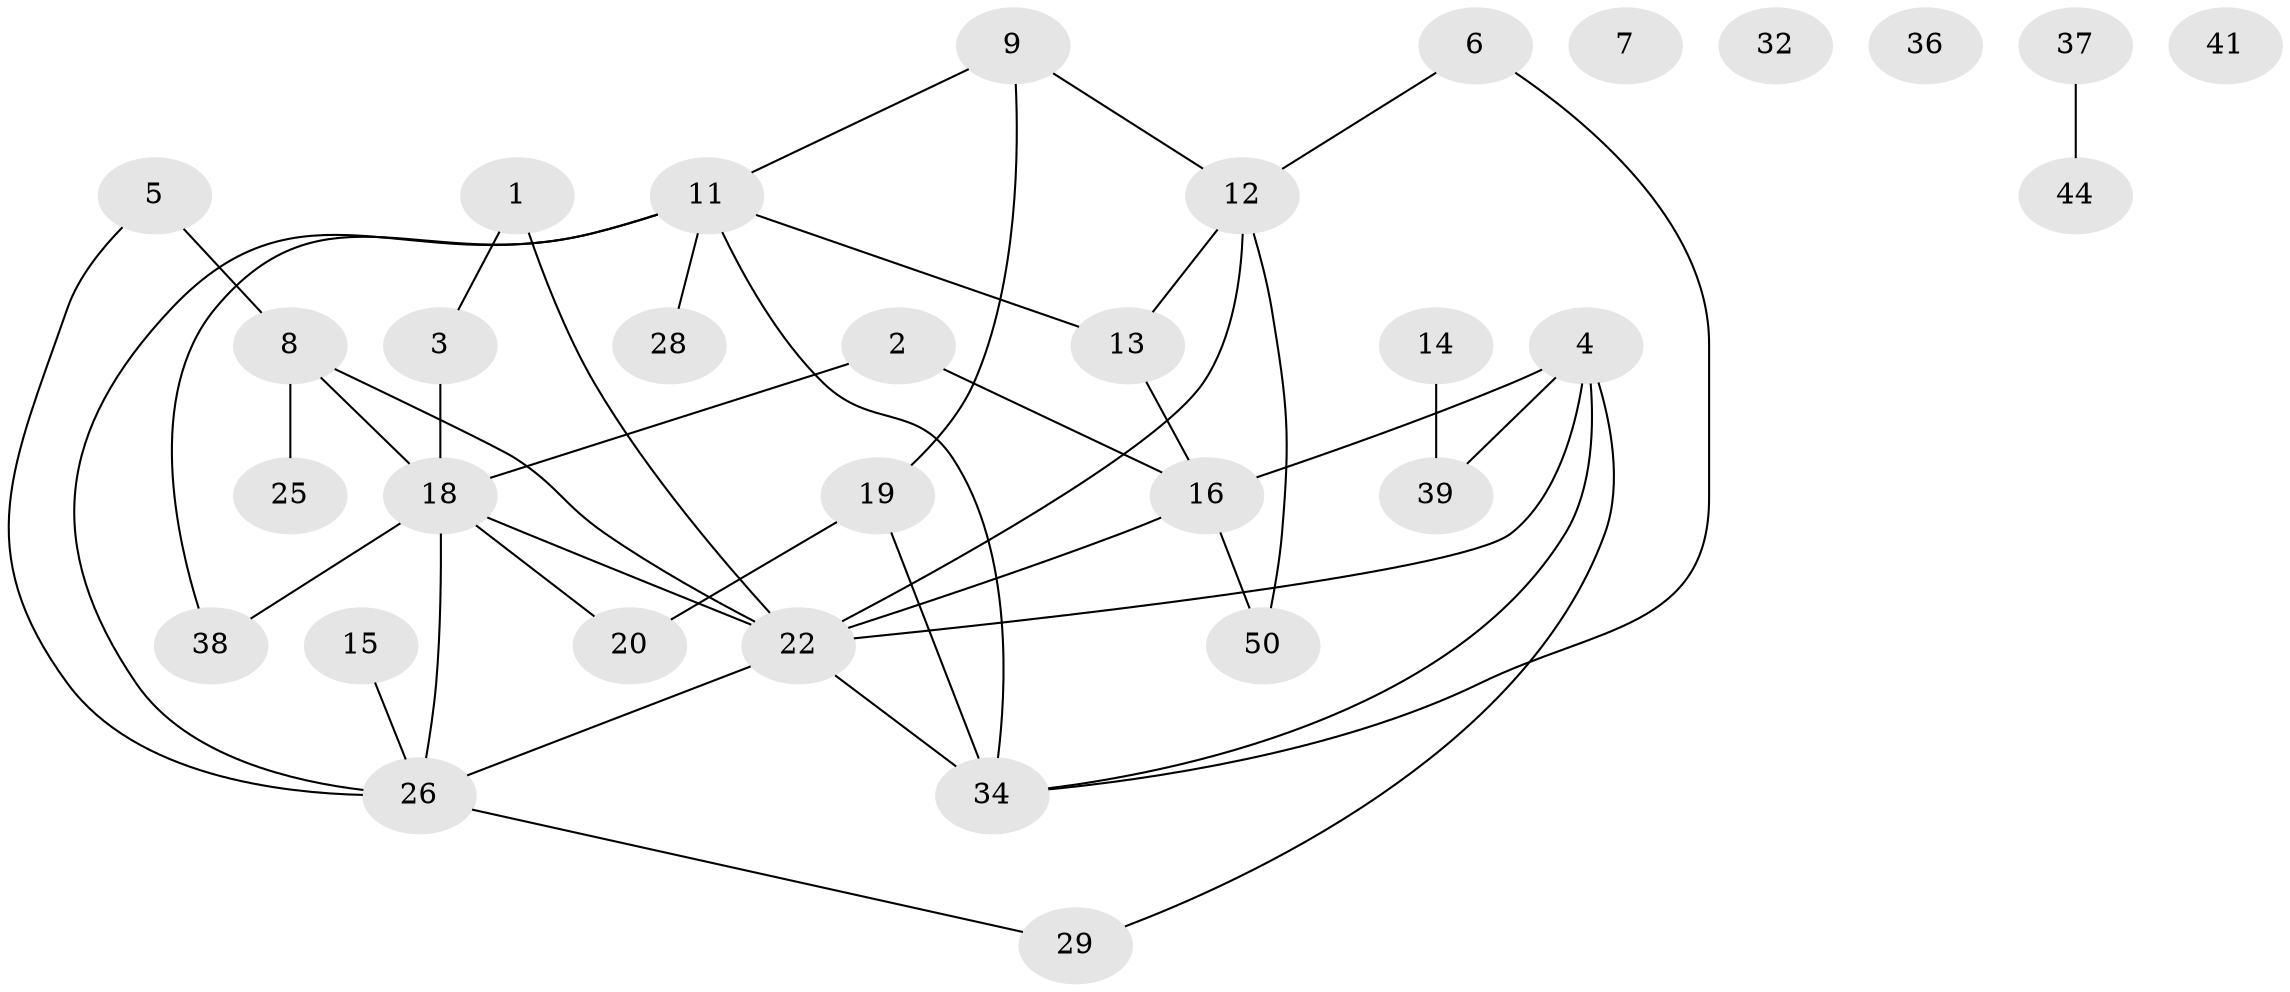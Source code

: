 // Generated by graph-tools (version 1.1) at 2025/23/03/03/25 07:23:27]
// undirected, 32 vertices, 43 edges
graph export_dot {
graph [start="1"]
  node [color=gray90,style=filled];
  1;
  2 [super="+31"];
  3 [super="+30"];
  4 [super="+10"];
  5 [super="+40"];
  6 [super="+48"];
  7;
  8 [super="+43"];
  9 [super="+24"];
  11 [super="+21"];
  12 [super="+35"];
  13 [super="+27"];
  14 [super="+17"];
  15;
  16 [super="+51"];
  18 [super="+23"];
  19;
  20 [super="+33"];
  22 [super="+47"];
  25;
  26 [super="+49"];
  28;
  29;
  32;
  34 [super="+42"];
  36;
  37;
  38 [super="+45"];
  39;
  41;
  44 [super="+46"];
  50 [super="+52"];
  1 -- 22;
  1 -- 3;
  2 -- 16;
  2 -- 18;
  3 -- 18;
  4 -- 34;
  4 -- 22 [weight=2];
  4 -- 16;
  4 -- 39;
  4 -- 29;
  5 -- 26;
  5 -- 8;
  6 -- 12;
  6 -- 34;
  8 -- 22;
  8 -- 25 [weight=2];
  8 -- 18;
  9 -- 19;
  9 -- 11;
  9 -- 12;
  11 -- 34;
  11 -- 28;
  11 -- 13;
  11 -- 26;
  11 -- 38;
  12 -- 22 [weight=2];
  12 -- 13;
  12 -- 50;
  13 -- 16 [weight=2];
  14 -- 39;
  15 -- 26;
  16 -- 22 [weight=2];
  16 -- 50;
  18 -- 20;
  18 -- 22;
  18 -- 38;
  18 -- 26;
  19 -- 20;
  19 -- 34;
  22 -- 26;
  22 -- 34;
  26 -- 29;
  37 -- 44;
}
